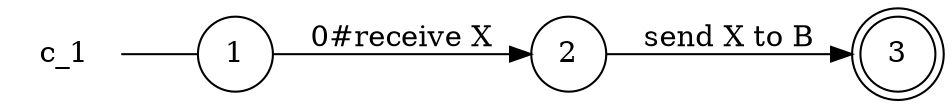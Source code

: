 digraph c_1 {
	rankdir="LR";
	n_0 [label="c_1", shape="plaintext"];
	n_1 [id="1", shape=circle, label="1"];
	n_0 -> n_1 [arrowhead=none];
	n_2 [id="2", shape=circle, label="2"];
	n_3 [id="3", shape=doublecircle, label="3"];

	n_2 -> n_3 [id="[$e|1]", label="send X to B"];
	n_1 -> n_2 [id="[$e|0]", label="0#receive X"];
}
